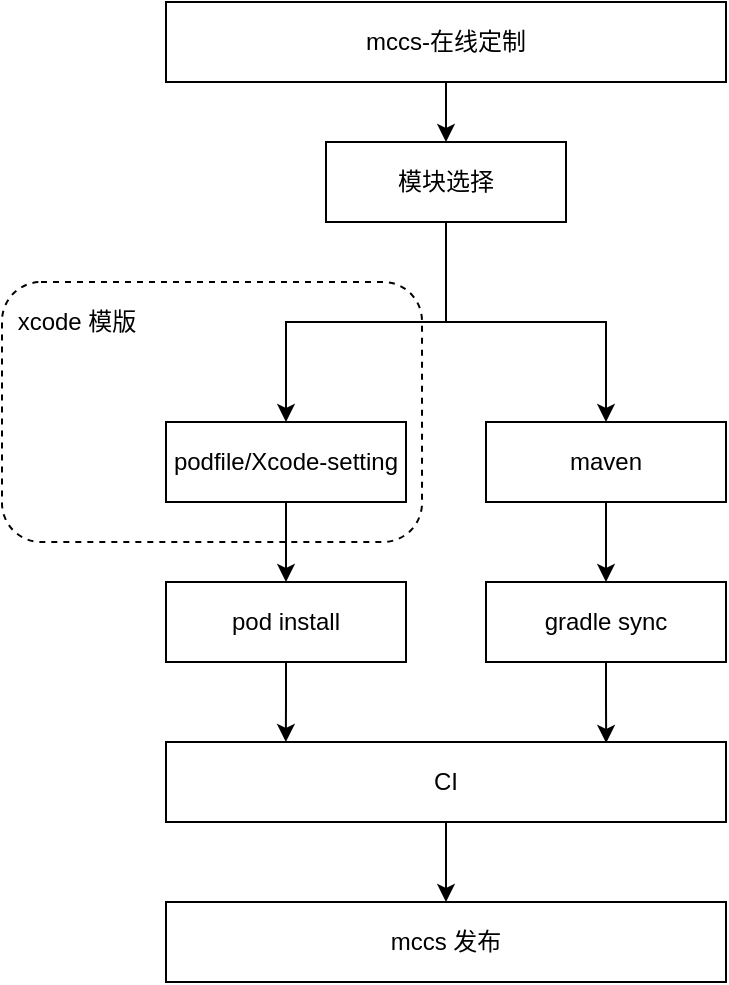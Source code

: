 <mxfile version="14.1.3" type="github">
  <diagram id="TJ0MvlFu211iMS5DlSZk" name="第 1 页">
    <mxGraphModel dx="1188" dy="595" grid="1" gridSize="10" guides="1" tooltips="1" connect="1" arrows="1" fold="1" page="1" pageScale="1" pageWidth="413" pageHeight="583" math="0" shadow="0">
      <root>
        <mxCell id="0" />
        <mxCell id="1" parent="0" />
        <mxCell id="RyPzpNZju9PGMErpAM3B-1" value="" style="rounded=1;whiteSpace=wrap;html=1;dashed=1;fillColor=none;" parent="1" vertex="1">
          <mxGeometry x="10" y="187" width="210" height="130" as="geometry" />
        </mxCell>
        <mxCell id="RyPzpNZju9PGMErpAM3B-17" style="edgeStyle=orthogonalEdgeStyle;rounded=0;orthogonalLoop=1;jettySize=auto;html=1;entryX=0.5;entryY=0;entryDx=0;entryDy=0;exitX=0.5;exitY=1;exitDx=0;exitDy=0;" parent="1" source="FF6pFC71sTOxQedzVuBi-1" target="RyPzpNZju9PGMErpAM3B-7" edge="1">
          <mxGeometry relative="1" as="geometry">
            <Array as="points">
              <mxPoint x="232" y="207" />
              <mxPoint x="312" y="207" />
            </Array>
          </mxGeometry>
        </mxCell>
        <mxCell id="FF6pFC71sTOxQedzVuBi-3" style="edgeStyle=orthogonalEdgeStyle;rounded=0;orthogonalLoop=1;jettySize=auto;html=1;entryX=0.5;entryY=0;entryDx=0;entryDy=0;" edge="1" parent="1" source="RyPzpNZju9PGMErpAM3B-5" target="FF6pFC71sTOxQedzVuBi-1">
          <mxGeometry relative="1" as="geometry" />
        </mxCell>
        <mxCell id="RyPzpNZju9PGMErpAM3B-5" value="mccs-在线定制" style="rounded=0;whiteSpace=wrap;html=1;fillColor=none;" parent="1" vertex="1">
          <mxGeometry x="92" y="47" width="280" height="40" as="geometry" />
        </mxCell>
        <mxCell id="RyPzpNZju9PGMErpAM3B-22" style="edgeStyle=orthogonalEdgeStyle;rounded=0;orthogonalLoop=1;jettySize=auto;html=1;entryX=0.5;entryY=0;entryDx=0;entryDy=0;" parent="1" source="RyPzpNZju9PGMErpAM3B-6" target="RyPzpNZju9PGMErpAM3B-8" edge="1">
          <mxGeometry relative="1" as="geometry" />
        </mxCell>
        <mxCell id="RyPzpNZju9PGMErpAM3B-6" value="podfile/Xcode-setting" style="rounded=0;whiteSpace=wrap;html=1;fillColor=none;" parent="1" vertex="1">
          <mxGeometry x="92" y="257" width="120" height="40" as="geometry" />
        </mxCell>
        <mxCell id="RyPzpNZju9PGMErpAM3B-21" style="edgeStyle=orthogonalEdgeStyle;rounded=0;orthogonalLoop=1;jettySize=auto;html=1;entryX=0.5;entryY=0;entryDx=0;entryDy=0;" parent="1" source="RyPzpNZju9PGMErpAM3B-7" target="RyPzpNZju9PGMErpAM3B-9" edge="1">
          <mxGeometry relative="1" as="geometry" />
        </mxCell>
        <mxCell id="RyPzpNZju9PGMErpAM3B-7" value="maven" style="rounded=0;whiteSpace=wrap;html=1;fillColor=none;" parent="1" vertex="1">
          <mxGeometry x="252" y="257" width="120" height="40" as="geometry" />
        </mxCell>
        <mxCell id="RyPzpNZju9PGMErpAM3B-23" style="edgeStyle=orthogonalEdgeStyle;rounded=0;orthogonalLoop=1;jettySize=auto;html=1;entryX=0.214;entryY=0;entryDx=0;entryDy=0;entryPerimeter=0;" parent="1" source="RyPzpNZju9PGMErpAM3B-8" target="RyPzpNZju9PGMErpAM3B-10" edge="1">
          <mxGeometry relative="1" as="geometry" />
        </mxCell>
        <mxCell id="RyPzpNZju9PGMErpAM3B-8" value="pod install" style="rounded=0;whiteSpace=wrap;html=1;fillColor=none;" parent="1" vertex="1">
          <mxGeometry x="92" y="337" width="120" height="40" as="geometry" />
        </mxCell>
        <mxCell id="RyPzpNZju9PGMErpAM3B-25" style="edgeStyle=orthogonalEdgeStyle;rounded=0;orthogonalLoop=1;jettySize=auto;html=1;entryX=0.786;entryY=0.012;entryDx=0;entryDy=0;entryPerimeter=0;" parent="1" source="RyPzpNZju9PGMErpAM3B-9" target="RyPzpNZju9PGMErpAM3B-10" edge="1">
          <mxGeometry relative="1" as="geometry" />
        </mxCell>
        <mxCell id="RyPzpNZju9PGMErpAM3B-9" value="gradle sync" style="rounded=0;whiteSpace=wrap;html=1;fillColor=none;" parent="1" vertex="1">
          <mxGeometry x="252" y="337" width="120" height="40" as="geometry" />
        </mxCell>
        <mxCell id="RyPzpNZju9PGMErpAM3B-26" style="edgeStyle=orthogonalEdgeStyle;rounded=0;orthogonalLoop=1;jettySize=auto;html=1;entryX=0.5;entryY=0;entryDx=0;entryDy=0;" parent="1" source="RyPzpNZju9PGMErpAM3B-10" target="RyPzpNZju9PGMErpAM3B-11" edge="1">
          <mxGeometry relative="1" as="geometry" />
        </mxCell>
        <mxCell id="RyPzpNZju9PGMErpAM3B-10" value="CI" style="rounded=0;whiteSpace=wrap;html=1;fillColor=none;" parent="1" vertex="1">
          <mxGeometry x="92" y="417" width="280" height="40" as="geometry" />
        </mxCell>
        <mxCell id="RyPzpNZju9PGMErpAM3B-11" value="mccs 发布" style="rounded=0;whiteSpace=wrap;html=1;fillColor=none;" parent="1" vertex="1">
          <mxGeometry x="92" y="497" width="280" height="40" as="geometry" />
        </mxCell>
        <mxCell id="RyPzpNZju9PGMErpAM3B-14" value="xcode 模版" style="text;html=1;align=center;verticalAlign=middle;resizable=0;points=[];autosize=1;" parent="1" vertex="1">
          <mxGeometry x="12" y="197" width="70" height="20" as="geometry" />
        </mxCell>
        <mxCell id="FF6pFC71sTOxQedzVuBi-2" style="edgeStyle=orthogonalEdgeStyle;rounded=0;orthogonalLoop=1;jettySize=auto;html=1;entryX=0.5;entryY=0;entryDx=0;entryDy=0;" edge="1" parent="1" source="FF6pFC71sTOxQedzVuBi-1" target="RyPzpNZju9PGMErpAM3B-6">
          <mxGeometry relative="1" as="geometry" />
        </mxCell>
        <mxCell id="FF6pFC71sTOxQedzVuBi-1" value="模块选择" style="rounded=0;whiteSpace=wrap;html=1;fillColor=none;" vertex="1" parent="1">
          <mxGeometry x="172" y="117" width="120" height="40" as="geometry" />
        </mxCell>
      </root>
    </mxGraphModel>
  </diagram>
</mxfile>
